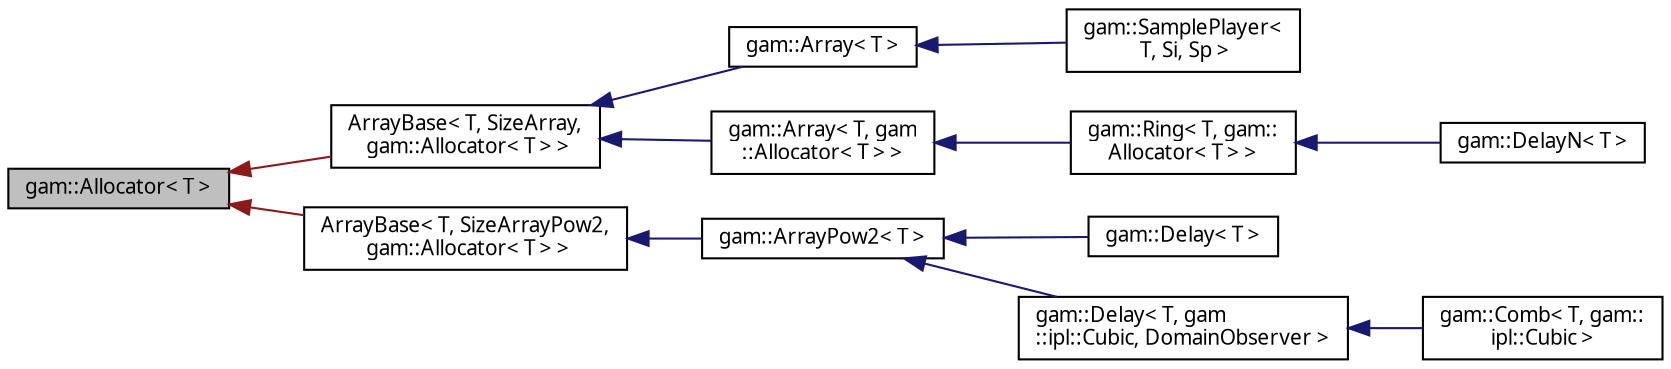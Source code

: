 digraph "gam::Allocator&lt; T &gt;"
{
 // LATEX_PDF_SIZE
  bgcolor="transparent";
  edge [fontname="FreeSans.ttf",fontsize="10",labelfontname="FreeSans.ttf",labelfontsize="10"];
  node [fontname="FreeSans.ttf",fontsize="10",shape=record];
  rankdir="LR";
  Node1 [label="gam::Allocator\< T \>",height=0.2,width=0.4,color="black", fillcolor="grey75", style="filled", fontcolor="black",tooltip=" "];
  Node1 -> Node2 [dir="back",color="firebrick4",fontsize="10",style="solid",fontname="FreeSans.ttf"];
  Node2 [label="ArrayBase\< T, SizeArray,\l gam::Allocator\< T \> \>",height=0.2,width=0.4,color="black",URL="$classgam_1_1_array_base.html",tooltip=" "];
  Node2 -> Node3 [dir="back",color="midnightblue",fontsize="10",style="solid",fontname="FreeSans.ttf"];
  Node3 [label="gam::Array\< T \>",height=0.2,width=0.4,color="black",URL="$classgam_1_1_array.html",tooltip=" "];
  Node3 -> Node4 [dir="back",color="midnightblue",fontsize="10",style="solid",fontname="FreeSans.ttf"];
  Node4 [label="gam::SamplePlayer\<\l T, Si, Sp \>",height=0.2,width=0.4,color="black",URL="$classgam_1_1_sample_player.html",tooltip="Sample buffer player."];
  Node2 -> Node5 [dir="back",color="midnightblue",fontsize="10",style="solid",fontname="FreeSans.ttf"];
  Node5 [label="gam::Array\< T, gam\l::Allocator\< T \> \>",height=0.2,width=0.4,color="black",URL="$classgam_1_1_array.html",tooltip=" "];
  Node5 -> Node6 [dir="back",color="midnightblue",fontsize="10",style="solid",fontname="FreeSans.ttf"];
  Node6 [label="gam::Ring\< T, gam::\lAllocator\< T \> \>",height=0.2,width=0.4,color="black",URL="$classgam_1_1_ring.html",tooltip=" "];
  Node6 -> Node7 [dir="back",color="midnightblue",fontsize="10",style="solid",fontname="FreeSans.ttf"];
  Node7 [label="gam::DelayN\< T \>",height=0.2,width=0.4,color="black",URL="$structgam_1_1_delay_n.html",tooltip=" "];
  Node1 -> Node8 [dir="back",color="firebrick4",fontsize="10",style="solid",fontname="FreeSans.ttf"];
  Node8 [label="ArrayBase\< T, SizeArrayPow2,\l gam::Allocator\< T \> \>",height=0.2,width=0.4,color="black",URL="$classgam_1_1_array_base.html",tooltip=" "];
  Node8 -> Node9 [dir="back",color="midnightblue",fontsize="10",style="solid",fontname="FreeSans.ttf"];
  Node9 [label="gam::ArrayPow2\< T \>",height=0.2,width=0.4,color="black",URL="$classgam_1_1_array_pow2.html",tooltip=" "];
  Node9 -> Node10 [dir="back",color="midnightblue",fontsize="10",style="solid",fontname="FreeSans.ttf"];
  Node10 [label="gam::Delay\< T \>",height=0.2,width=0.4,color="black",URL="$classgam_1_1_delay.html",tooltip=" "];
  Node9 -> Node11 [dir="back",color="midnightblue",fontsize="10",style="solid",fontname="FreeSans.ttf"];
  Node11 [label="gam::Delay\< T, gam\l::ipl::Cubic, DomainObserver \>",height=0.2,width=0.4,color="black",URL="$classgam_1_1_delay.html",tooltip=" "];
  Node11 -> Node12 [dir="back",color="midnightblue",fontsize="10",style="solid",fontname="FreeSans.ttf"];
  Node12 [label="gam::Comb\< T, gam::\lipl::Cubic \>",height=0.2,width=0.4,color="black",URL="$classgam_1_1_comb.html",tooltip=" "];
}
